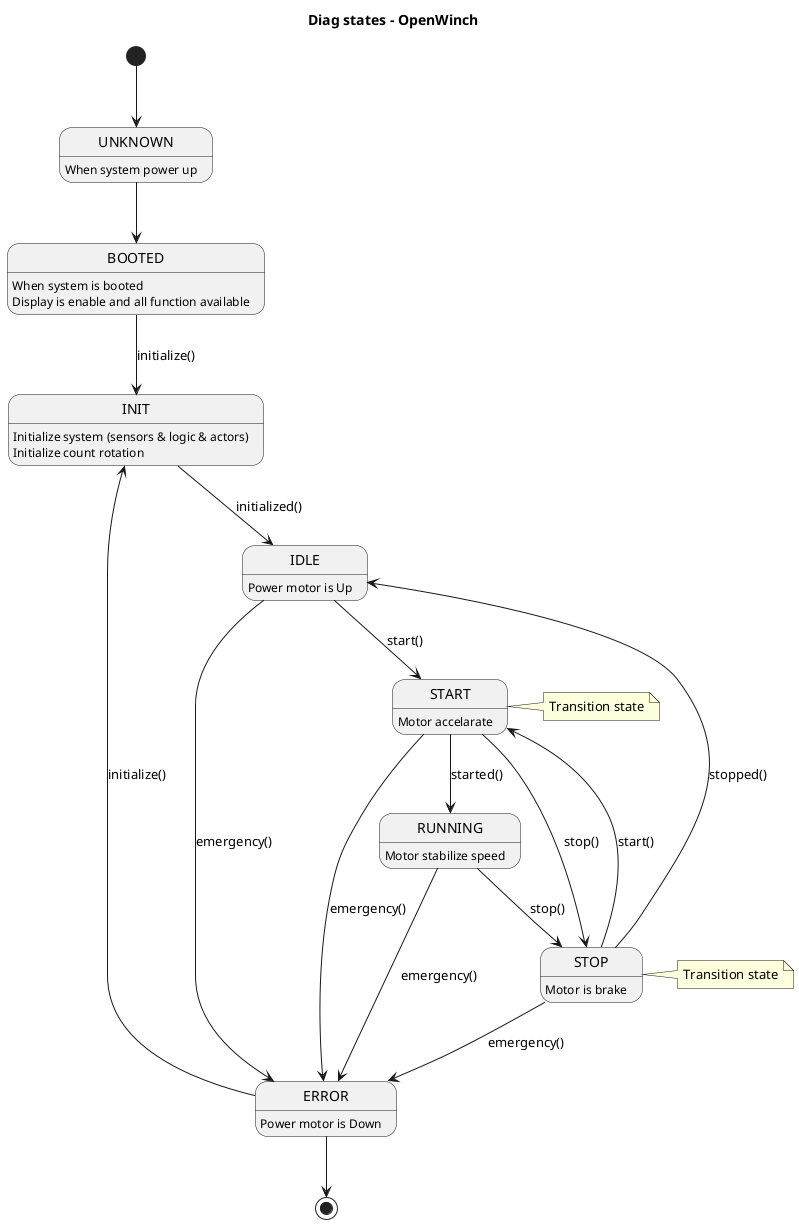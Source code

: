 @startuml

title Diag states - OpenWinch

[*] --> UNKNOWN
UNKNOWN: When system power up
UNKNOWN --> BOOTED

BOOTED: When system is booted
BOOTED: Display is enable and all function available
BOOTED --> INIT : initialize()

INIT: Initialize system (sensors & logic & actors)
INIT: Initialize count rotation
INIT --> IDLE : initialized()

IDLE: Power motor is Up
IDLE --> START : start()
IDLE --> ERROR : emergency()

START: Motor accelarate
note right of START: Transition state
START --> RUNNING : started()
START --> STOP : stop()
START --> ERROR: emergency()

RUNNING: Motor stabilize speed
RUNNING --> STOP : stop()
RUNNING --> ERROR: emergency()

STOP: Motor is brake
note right of STOP: Transition state
STOP --> IDLE : stopped()
STOP --> START : start()
STOP --> ERROR: emergency()

ERROR: Power motor is Down
ERROR -up-> INIT : initialize()
ERROR --> [*]

@enduml
